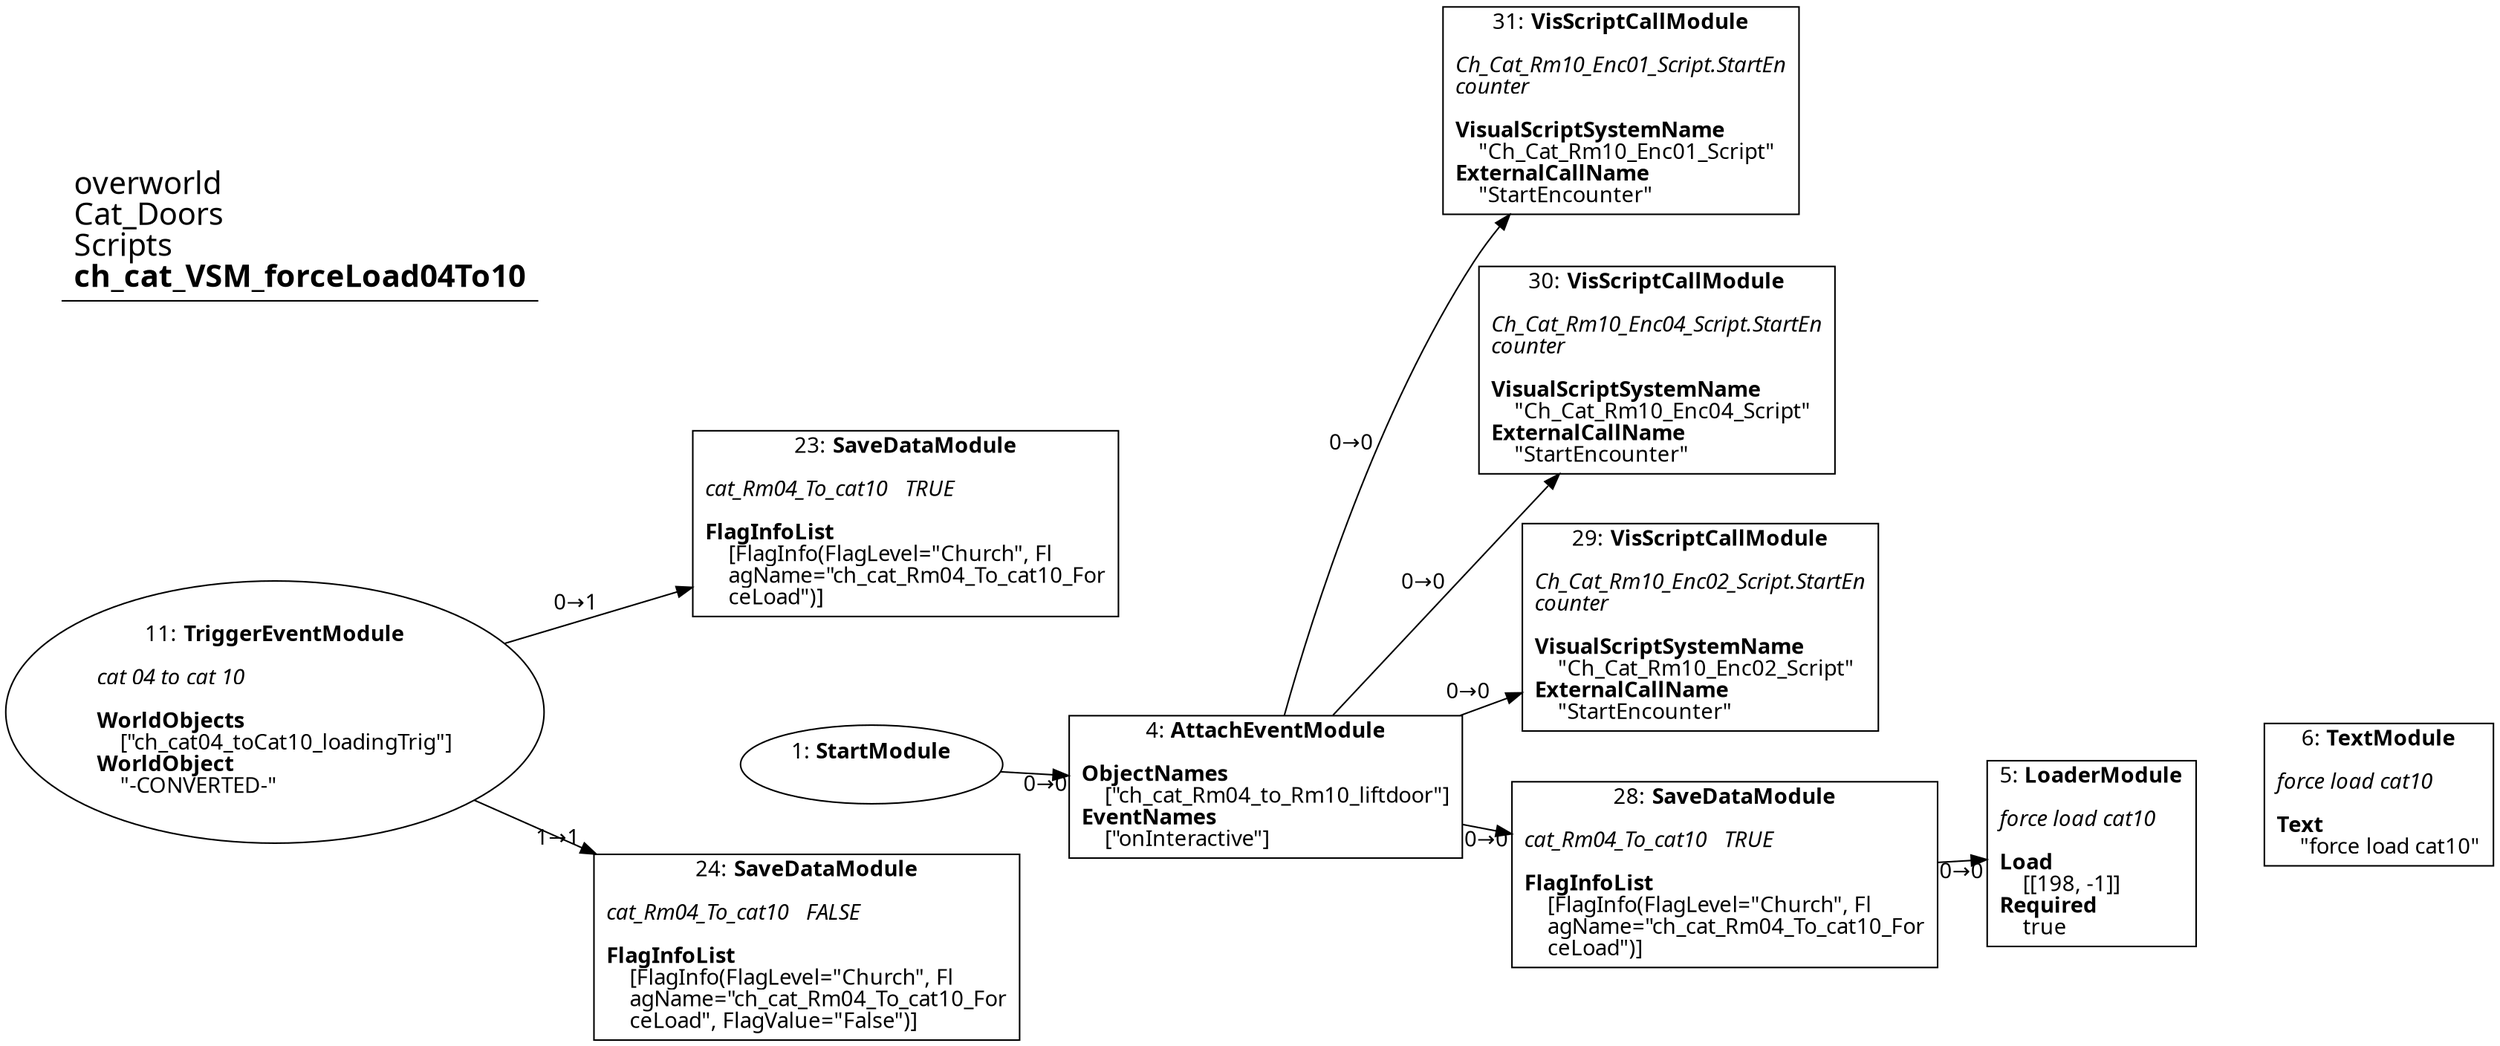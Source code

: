 digraph {
    layout = fdp;
    overlap = prism;
    sep = "+16";
    splines = spline;

    node [ shape = box ];

    graph [ fontname = "Segoe UI" ];
    node [ fontname = "Segoe UI" ];
    edge [ fontname = "Segoe UI" ];

    1 [ label = <1: <b>StartModule</b><br/><br/>> ];
    1 [ shape = oval ]
    1 [ pos = "-0.13000001,-0.81000006!" ];
    1 -> 4 [ label = "0→0" ];

    4 [ label = <4: <b>AttachEventModule</b><br/><br/><b>ObjectNames</b><br align="left"/>    [&quot;ch_cat_Rm04_to_Rm10_liftdoor&quot;]<br align="left"/><b>EventNames</b><br align="left"/>    [&quot;onInteractive&quot;]<br align="left"/>> ];
    4 [ pos = "0.058000002,-0.80700004!" ];
    4 -> 28 [ label = "0→0" ];
    4 -> 29 [ label = "0→0" ];
    4 -> 30 [ label = "0→0" ];
    4 -> 31 [ label = "0→0" ];

    5 [ label = <5: <b>LoaderModule</b><br/><br/><i>force load cat10<br align="left"/></i><br align="left"/><b>Load</b><br align="left"/>    [[198, -1]]<br align="left"/><b>Required</b><br align="left"/>    true<br align="left"/>> ];
    5 [ pos = "0.517,-0.80700004!" ];

    6 [ label = <6: <b>TextModule</b><br/><br/><i>force load cat10<br align="left"/></i><br align="left"/><b>Text</b><br align="left"/>    &quot;force load cat10&quot;<br align="left"/>> ];
    6 [ pos = "0.712,-0.80700004!" ];

    11 [ label = <11: <b>TriggerEventModule</b><br/><br/><i>cat 04 to cat 10<br align="left"/></i><br align="left"/><b>WorldObjects</b><br align="left"/>    [&quot;ch_cat04_toCat10_loadingTrig&quot;]<br align="left"/><b>WorldObject</b><br align="left"/>    &quot;-CONVERTED-&quot;<br align="left"/>> ];
    11 [ shape = oval ]
    11 [ pos = "-0.432,-0.794!" ];
    11 -> 23 [ label = "0→1" ];
    11 -> 24 [ label = "1→1" ];

    23 [ label = <23: <b>SaveDataModule</b><br/><br/><i>cat_Rm04_To_cat10   TRUE<br align="left"/></i><br align="left"/><b>FlagInfoList</b><br align="left"/>    [FlagInfo(FlagLevel=&quot;Church&quot;, Fl<br align="left"/>    agName=&quot;ch_cat_Rm04_To_cat10_For<br align="left"/>    ceLoad&quot;)]<br align="left"/>> ];
    23 [ pos = "-0.15400001,-0.67300004!" ];

    24 [ label = <24: <b>SaveDataModule</b><br/><br/><i>cat_Rm04_To_cat10   FALSE<br align="left"/></i><br align="left"/><b>FlagInfoList</b><br align="left"/>    [FlagInfo(FlagLevel=&quot;Church&quot;, Fl<br align="left"/>    agName=&quot;ch_cat_Rm04_To_cat10_For<br align="left"/>    ceLoad&quot;, FlagValue=&quot;False&quot;)]<br align="left"/>> ];
    24 [ pos = "-0.155,-0.8880001!" ];

    28 [ label = <28: <b>SaveDataModule</b><br/><br/><i>cat_Rm04_To_cat10   TRUE<br align="left"/></i><br align="left"/><b>FlagInfoList</b><br align="left"/>    [FlagInfo(FlagLevel=&quot;Church&quot;, Fl<br align="left"/>    agName=&quot;ch_cat_Rm04_To_cat10_For<br align="left"/>    ceLoad&quot;)]<br align="left"/>> ];
    28 [ pos = "0.30100003,-0.80700004!" ];
    28 -> 5 [ label = "0→0" ];

    29 [ label = <29: <b>VisScriptCallModule</b><br/><br/><i>Ch_Cat_Rm10_Enc02_Script.StartEn<br align="left"/>counter<br align="left"/></i><br align="left"/><b>VisualScriptSystemName</b><br align="left"/>    &quot;Ch_Cat_Rm10_Enc02_Script&quot;<br align="left"/><b>ExternalCallName</b><br align="left"/>    &quot;StartEncounter&quot;<br align="left"/>> ];
    29 [ pos = "0.303,-0.702!" ];

    30 [ label = <30: <b>VisScriptCallModule</b><br/><br/><i>Ch_Cat_Rm10_Enc04_Script.StartEn<br align="left"/>counter<br align="left"/></i><br align="left"/><b>VisualScriptSystemName</b><br align="left"/>    &quot;Ch_Cat_Rm10_Enc04_Script&quot;<br align="left"/><b>ExternalCallName</b><br align="left"/>    &quot;StartEncounter&quot;<br align="left"/>> ];
    30 [ pos = "0.30400002,-0.6!" ];

    31 [ label = <31: <b>VisScriptCallModule</b><br/><br/><i>Ch_Cat_Rm10_Enc01_Script.StartEn<br align="left"/>counter<br align="left"/></i><br align="left"/><b>VisualScriptSystemName</b><br align="left"/>    &quot;Ch_Cat_Rm10_Enc01_Script&quot;<br align="left"/><b>ExternalCallName</b><br align="left"/>    &quot;StartEncounter&quot;<br align="left"/>> ];
    31 [ pos = "0.30100003,-0.499!" ];

    title [ pos = "-0.43300003,-0.49800003!" ];
    title [ shape = underline ];
    title [ label = <<font point-size="20">overworld<br align="left"/>Cat_Doors<br align="left"/>Scripts<br align="left"/><b>ch_cat_VSM_forceLoad04To10</b><br align="left"/></font>> ];
}
